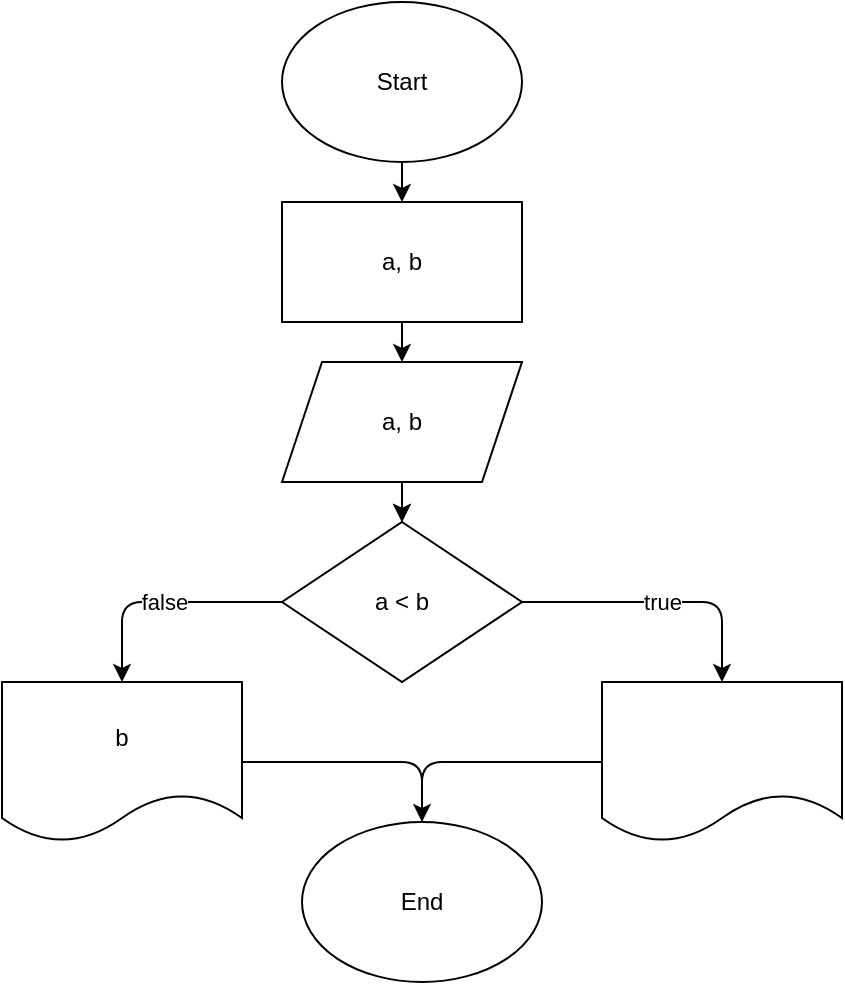 <mxfile>
    <diagram id="0Ba_EZBJ2he-qtsyw1w8" name="Page-1">
        <mxGraphModel dx="917" dy="702" grid="1" gridSize="10" guides="1" tooltips="1" connect="1" arrows="1" fold="1" page="1" pageScale="1" pageWidth="850" pageHeight="1100" math="0" shadow="0">
            <root>
                <mxCell id="0"/>
                <mxCell id="1" parent="0"/>
                <mxCell id="3" style="edgeStyle=none;html=1;" edge="1" parent="1" source="2" target="4">
                    <mxGeometry relative="1" as="geometry">
                        <mxPoint x="390" y="130" as="targetPoint"/>
                    </mxGeometry>
                </mxCell>
                <mxCell id="2" value="Start" style="ellipse;whiteSpace=wrap;html=1;" vertex="1" parent="1">
                    <mxGeometry x="330" y="20" width="120" height="80" as="geometry"/>
                </mxCell>
                <mxCell id="5" style="edgeStyle=none;html=1;" edge="1" parent="1" source="4" target="6">
                    <mxGeometry relative="1" as="geometry">
                        <mxPoint x="390" y="200" as="targetPoint"/>
                    </mxGeometry>
                </mxCell>
                <mxCell id="4" value="a, b" style="rounded=0;whiteSpace=wrap;html=1;" vertex="1" parent="1">
                    <mxGeometry x="330" y="120" width="120" height="60" as="geometry"/>
                </mxCell>
                <mxCell id="7" style="edgeStyle=none;html=1;" edge="1" parent="1" source="6">
                    <mxGeometry relative="1" as="geometry">
                        <mxPoint x="390" y="280" as="targetPoint"/>
                    </mxGeometry>
                </mxCell>
                <mxCell id="8" style="edgeStyle=none;html=1;" edge="1" parent="1" source="6" target="9">
                    <mxGeometry relative="1" as="geometry">
                        <mxPoint x="390" y="280" as="targetPoint"/>
                    </mxGeometry>
                </mxCell>
                <mxCell id="6" value="a, b" style="shape=parallelogram;perimeter=parallelogramPerimeter;whiteSpace=wrap;html=1;fixedSize=1;" vertex="1" parent="1">
                    <mxGeometry x="330" y="200" width="120" height="60" as="geometry"/>
                </mxCell>
                <mxCell id="10" value="false" style="edgeStyle=none;html=1;" edge="1" parent="1" source="9" target="12">
                    <mxGeometry x="-0.017" relative="1" as="geometry">
                        <mxPoint x="280" y="320" as="targetPoint"/>
                        <Array as="points">
                            <mxPoint x="250" y="320"/>
                        </Array>
                        <mxPoint as="offset"/>
                    </mxGeometry>
                </mxCell>
                <mxCell id="11" value="true" style="edgeStyle=none;html=1;entryX=0.5;entryY=0;entryDx=0;entryDy=0;" edge="1" parent="1" source="9" target="13">
                    <mxGeometry relative="1" as="geometry">
                        <mxPoint x="500" y="320" as="targetPoint"/>
                        <Array as="points">
                            <mxPoint x="550" y="320"/>
                        </Array>
                    </mxGeometry>
                </mxCell>
                <mxCell id="9" value="a &amp;lt; b" style="rhombus;whiteSpace=wrap;html=1;" vertex="1" parent="1">
                    <mxGeometry x="330" y="280" width="120" height="80" as="geometry"/>
                </mxCell>
                <mxCell id="14" style="edgeStyle=none;html=1;" edge="1" parent="1" source="12">
                    <mxGeometry relative="1" as="geometry">
                        <mxPoint x="400" y="480" as="targetPoint"/>
                        <Array as="points">
                            <mxPoint x="400" y="400"/>
                        </Array>
                    </mxGeometry>
                </mxCell>
                <mxCell id="12" value="b" style="shape=document;whiteSpace=wrap;html=1;boundedLbl=1;" vertex="1" parent="1">
                    <mxGeometry x="190" y="360" width="120" height="80" as="geometry"/>
                </mxCell>
                <mxCell id="15" style="edgeStyle=none;html=1;" edge="1" parent="1" source="13" target="16">
                    <mxGeometry relative="1" as="geometry">
                        <mxPoint x="400" y="480" as="targetPoint"/>
                        <Array as="points">
                            <mxPoint x="400" y="400"/>
                        </Array>
                    </mxGeometry>
                </mxCell>
                <mxCell id="13" value="" style="shape=document;whiteSpace=wrap;html=1;boundedLbl=1;" vertex="1" parent="1">
                    <mxGeometry x="490" y="360" width="120" height="80" as="geometry"/>
                </mxCell>
                <mxCell id="16" value="End" style="ellipse;whiteSpace=wrap;html=1;" vertex="1" parent="1">
                    <mxGeometry x="340" y="430" width="120" height="80" as="geometry"/>
                </mxCell>
            </root>
        </mxGraphModel>
    </diagram>
</mxfile>